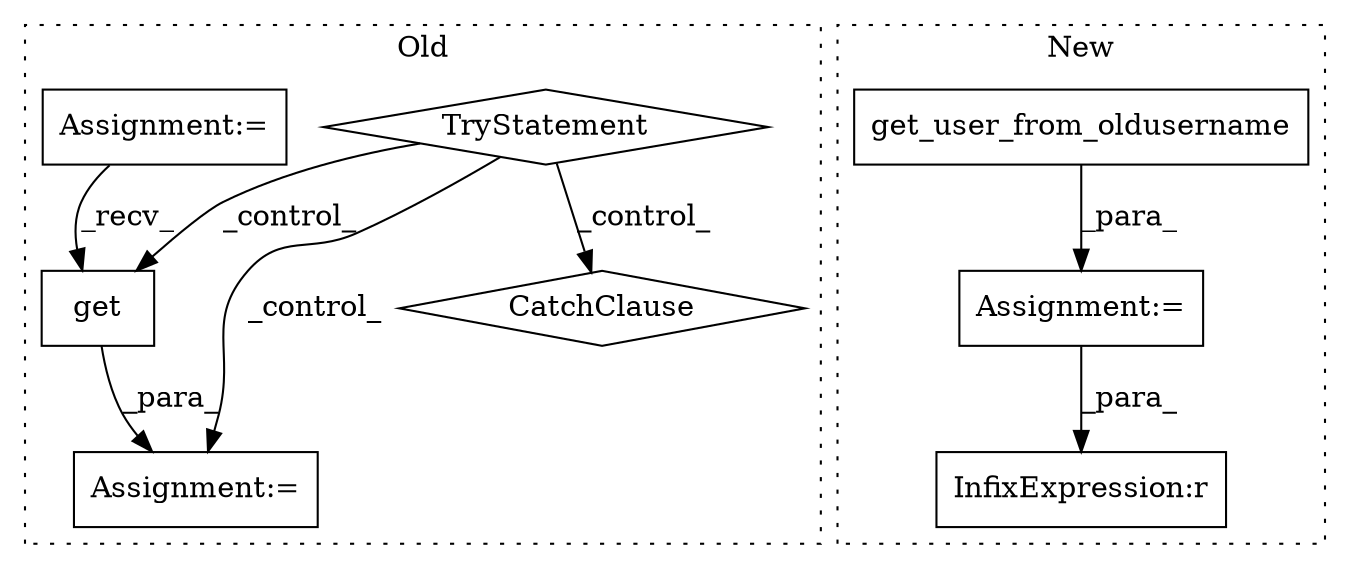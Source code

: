digraph G {
subgraph cluster0 {
1 [label="CatchClause" a="12" s="39813,39853" l="11,2" shape="diamond"];
4 [label="TryStatement" a="54" s="39735" l="4" shape="diamond"];
5 [label="get" a="32" s="39791,39803" l="4,1" shape="box"];
7 [label="Assignment:=" a="7" s="39074" l="4" shape="box"];
8 [label="Assignment:=" a="7" s="39751" l="1" shape="box"];
label = "Old";
style="dotted";
}
subgraph cluster1 {
2 [label="get_user_from_oldusername" a="32" s="39572,39606" l="26,1" shape="box"];
3 [label="InfixExpression:r" a="27" s="39621" l="4" shape="box"];
6 [label="Assignment:=" a="7" s="39571" l="1" shape="box"];
label = "New";
style="dotted";
}
2 -> 6 [label="_para_"];
4 -> 8 [label="_control_"];
4 -> 5 [label="_control_"];
4 -> 1 [label="_control_"];
5 -> 8 [label="_para_"];
6 -> 3 [label="_para_"];
7 -> 5 [label="_recv_"];
}